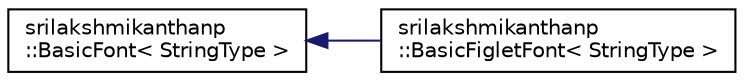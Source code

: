 digraph "Graphical Class Hierarchy"
{
 // LATEX_PDF_SIZE
  edge [fontname="Helvetica",fontsize="10",labelfontname="Helvetica",labelfontsize="10"];
  node [fontname="Helvetica",fontsize="10",shape=record];
  rankdir="LR";
  Node0 [label="srilakshmikanthanp\l::BasicFont\< StringType \>",height=0.2,width=0.4,color="black", fillcolor="white", style="filled",URL="$structsrilakshmikanthanp_1_1_basic_font.html",tooltip="BasicFont."];
  Node0 -> Node1 [dir="back",color="midnightblue",fontsize="10",style="solid",fontname="Helvetica"];
  Node1 [label="srilakshmikanthanp\l::BasicFigletFont\< StringType \>",height=0.2,width=0.4,color="black", fillcolor="white", style="filled",URL="$classsrilakshmikanthanp_1_1_basic_figlet_font.html",tooltip="BasicFigletFont."];
}
